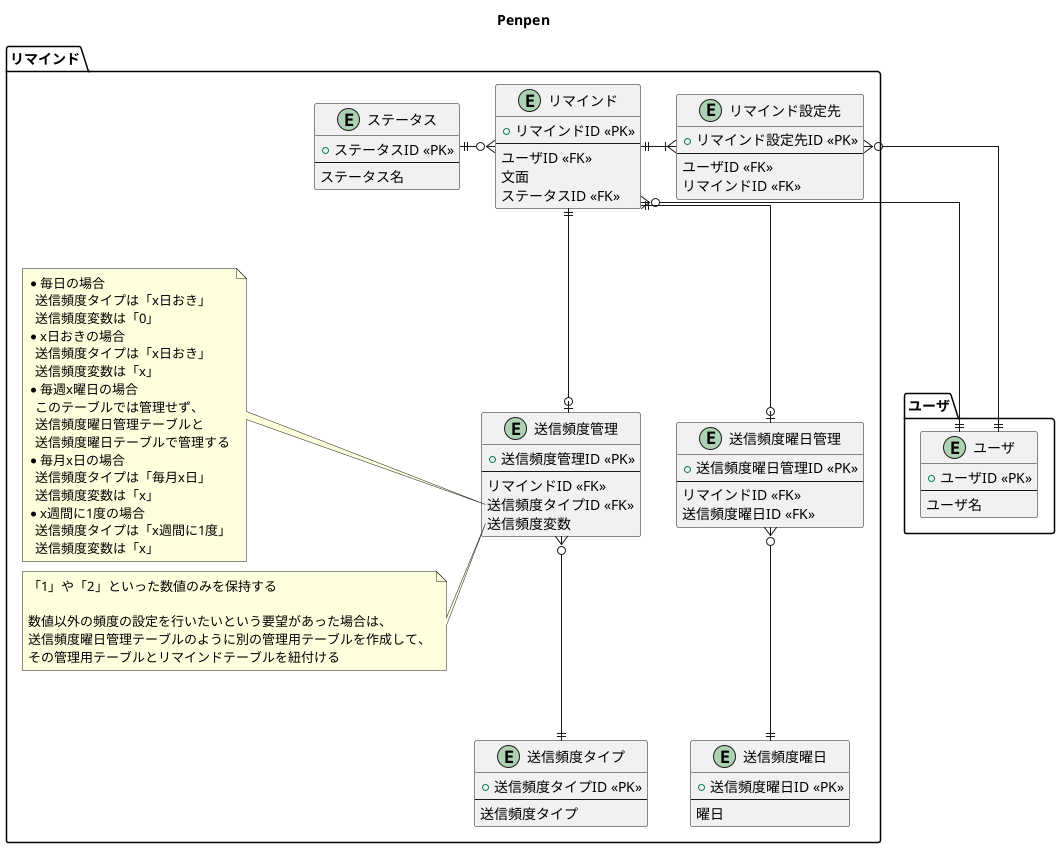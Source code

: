 @startuml

title "Penpen"

skinparam Linetype ortho

/' 
  イベント系テーブル：E
  リソース系テーブル：R
'/

!define EVENT_MARK_COLOR AAFFAA
!define RESOURCE_MARK_COLOR FFAA00

package "リマインド" as remindpkg {
  entity "リマインド" as remind {
    + リマインドID <<PK>>
    ---
    ユーザID <<FK>>
    文面
    ステータスID <<FK>>
  }

  entity "送信頻度タイプ" as send_frequency {
    + 送信頻度タイプID <<PK>>
    ---
    送信頻度タイプ
  }

  entity "送信頻度曜日管理" as send_frequency_day_of_the_week_management {
    + 送信頻度曜日管理ID <<PK>>
    ---
    リマインドID <<FK>>
    送信頻度曜日ID <<FK>>
  }

  entity "送信頻度管理" as send_frequency_management {
    + 送信頻度管理ID <<PK>>
    ---
    リマインドID <<FK>>
    送信頻度タイプID <<FK>>
    送信頻度変数
  }

  entity "送信頻度曜日" as send_frequency_day_of_the_week {
    + 送信頻度曜日ID <<PK>>
    ---
    曜日
  }

  note left of send_frequency_management::送信頻度タイプID
    * 毎日の場合
      送信頻度タイプは「x日おき」
      送信頻度変数は「0」
    * x日おきの場合
      送信頻度タイプは「x日おき」
      送信頻度変数は「x」
    * 毎週x曜日の場合
      このテーブルでは管理せず、
      送信頻度曜日管理テーブルと
      送信頻度曜日テーブルで管理する
    * 毎月x日の場合
      送信頻度タイプは「毎月x日」
      送信頻度変数は「x」
    * x週間に1度の場合
      送信頻度タイプは「x週間に1度」
      送信頻度変数は「x」
  end note

  note left of send_frequency_management::送信頻度変数
    「1」や「2」といった数値のみを保持する
    
    数値以外の頻度の設定を行いたいという要望があった場合は、
    送信頻度曜日管理テーブルのように別の管理用テーブルを作成して、
    その管理用テーブルとリマインドテーブルを紐付ける
  end note

  entity "ステータス" as status {
    + ステータスID <<PK>>
    ---
    ステータス名
  }

  entity "リマインド設定先" as remind_setting {
    + リマインド設定先ID <<PK>>
    ---
    ユーザID <<FK>>
    リマインドID <<FK>>
  }
}

package "ユーザ" as userpkg {
  entity "ユーザ" as user {
    + ユーザID <<PK>>
    ---
    ユーザ名
  }
}

remind ||-r-|{ remind_setting
remind }o--|| user
remind_setting }o--|| user
remind }o-l-|| status
remind ||--o| send_frequency_day_of_the_week_management
remind ||--o| send_frequency_management
send_frequency_day_of_the_week_management }o--|| send_frequency_day_of_the_week
send_frequency_management }o--|| send_frequency

@enduml